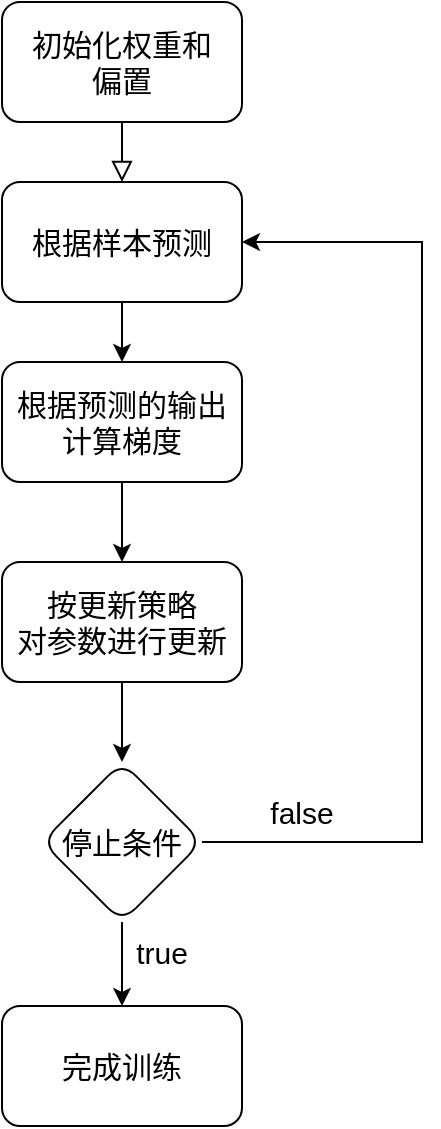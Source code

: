<mxfile version="27.0.6">
  <diagram id="C5RBs43oDa-KdzZeNtuy" name="Page-1">
    <mxGraphModel dx="1042" dy="546" grid="1" gridSize="10" guides="1" tooltips="1" connect="1" arrows="1" fold="1" page="1" pageScale="1" pageWidth="827" pageHeight="1169" math="0" shadow="0">
      <root>
        <mxCell id="WIyWlLk6GJQsqaUBKTNV-0" />
        <mxCell id="WIyWlLk6GJQsqaUBKTNV-1" parent="WIyWlLk6GJQsqaUBKTNV-0" />
        <mxCell id="WIyWlLk6GJQsqaUBKTNV-2" value="" style="rounded=0;html=1;jettySize=auto;orthogonalLoop=1;fontSize=15;endArrow=block;endFill=0;endSize=8;strokeWidth=1;shadow=0;labelBackgroundColor=none;edgeStyle=orthogonalEdgeStyle;entryX=0.5;entryY=0;entryDx=0;entryDy=0;" parent="WIyWlLk6GJQsqaUBKTNV-1" source="WIyWlLk6GJQsqaUBKTNV-3" target="k8kpFUIwASpTii1pai5c-0" edge="1">
          <mxGeometry relative="1" as="geometry">
            <mxPoint x="220" y="170" as="targetPoint" />
          </mxGeometry>
        </mxCell>
        <mxCell id="WIyWlLk6GJQsqaUBKTNV-3" value="初始化权重和&lt;div&gt;偏置&lt;/div&gt;" style="rounded=1;whiteSpace=wrap;html=1;fontSize=15;glass=0;strokeWidth=1;shadow=0;" parent="WIyWlLk6GJQsqaUBKTNV-1" vertex="1">
          <mxGeometry x="160" y="110" width="120" height="60" as="geometry" />
        </mxCell>
        <mxCell id="k8kpFUIwASpTii1pai5c-2" value="" style="edgeStyle=orthogonalEdgeStyle;rounded=0;orthogonalLoop=1;jettySize=auto;html=1;fontSize=15;" parent="WIyWlLk6GJQsqaUBKTNV-1" source="k8kpFUIwASpTii1pai5c-0" target="k8kpFUIwASpTii1pai5c-1" edge="1">
          <mxGeometry relative="1" as="geometry" />
        </mxCell>
        <mxCell id="k8kpFUIwASpTii1pai5c-0" value="&lt;font style=&quot;vertical-align: inherit;&quot;&gt;&lt;font style=&quot;vertical-align: inherit;&quot;&gt;根据样本预测&lt;/font&gt;&lt;/font&gt;" style="rounded=1;whiteSpace=wrap;html=1;fontSize=15;" parent="WIyWlLk6GJQsqaUBKTNV-1" vertex="1">
          <mxGeometry x="160" y="200" width="120" height="60" as="geometry" />
        </mxCell>
        <mxCell id="k8kpFUIwASpTii1pai5c-4" value="" style="edgeStyle=orthogonalEdgeStyle;rounded=0;orthogonalLoop=1;jettySize=auto;html=1;fontSize=15;" parent="WIyWlLk6GJQsqaUBKTNV-1" source="k8kpFUIwASpTii1pai5c-1" target="k8kpFUIwASpTii1pai5c-3" edge="1">
          <mxGeometry relative="1" as="geometry" />
        </mxCell>
        <mxCell id="k8kpFUIwASpTii1pai5c-1" value="根据预测的输出&lt;br&gt;计算梯度" style="whiteSpace=wrap;html=1;rounded=1;fontSize=15;" parent="WIyWlLk6GJQsqaUBKTNV-1" vertex="1">
          <mxGeometry x="160" y="290" width="120" height="60" as="geometry" />
        </mxCell>
        <mxCell id="k8kpFUIwASpTii1pai5c-6" value="" style="edgeStyle=orthogonalEdgeStyle;rounded=0;orthogonalLoop=1;jettySize=auto;html=1;fontSize=15;" parent="WIyWlLk6GJQsqaUBKTNV-1" source="k8kpFUIwASpTii1pai5c-3" target="k8kpFUIwASpTii1pai5c-5" edge="1">
          <mxGeometry relative="1" as="geometry" />
        </mxCell>
        <mxCell id="k8kpFUIwASpTii1pai5c-3" value="按更新策略&lt;div&gt;对参数进行更新&lt;/div&gt;" style="whiteSpace=wrap;html=1;rounded=1;fontSize=15;" parent="WIyWlLk6GJQsqaUBKTNV-1" vertex="1">
          <mxGeometry x="160" y="390" width="120" height="60" as="geometry" />
        </mxCell>
        <mxCell id="k8kpFUIwASpTii1pai5c-7" style="edgeStyle=orthogonalEdgeStyle;rounded=0;orthogonalLoop=1;jettySize=auto;html=1;entryX=1;entryY=0.5;entryDx=0;entryDy=0;fontSize=15;" parent="WIyWlLk6GJQsqaUBKTNV-1" source="k8kpFUIwASpTii1pai5c-5" target="k8kpFUIwASpTii1pai5c-0" edge="1">
          <mxGeometry relative="1" as="geometry">
            <Array as="points">
              <mxPoint x="370" y="530" />
              <mxPoint x="370" y="230" />
            </Array>
          </mxGeometry>
        </mxCell>
        <mxCell id="k8kpFUIwASpTii1pai5c-9" value="" style="edgeStyle=orthogonalEdgeStyle;rounded=0;orthogonalLoop=1;jettySize=auto;html=1;fontSize=15;" parent="WIyWlLk6GJQsqaUBKTNV-1" source="k8kpFUIwASpTii1pai5c-5" target="k8kpFUIwASpTii1pai5c-8" edge="1">
          <mxGeometry relative="1" as="geometry" />
        </mxCell>
        <mxCell id="k8kpFUIwASpTii1pai5c-5" value="停止条件" style="rhombus;whiteSpace=wrap;html=1;rounded=1;fontSize=15;" parent="WIyWlLk6GJQsqaUBKTNV-1" vertex="1">
          <mxGeometry x="180" y="490" width="80" height="80" as="geometry" />
        </mxCell>
        <mxCell id="k8kpFUIwASpTii1pai5c-8" value="完成训练" style="whiteSpace=wrap;html=1;rounded=1;fontSize=15;" parent="WIyWlLk6GJQsqaUBKTNV-1" vertex="1">
          <mxGeometry x="160" y="612" width="120" height="60" as="geometry" />
        </mxCell>
        <mxCell id="k8kpFUIwASpTii1pai5c-10" value="false" style="text;html=1;align=center;verticalAlign=middle;whiteSpace=wrap;rounded=0;fontSize=15;" parent="WIyWlLk6GJQsqaUBKTNV-1" vertex="1">
          <mxGeometry x="280" y="500" width="60" height="30" as="geometry" />
        </mxCell>
        <mxCell id="k8kpFUIwASpTii1pai5c-11" value="true" style="text;html=1;align=center;verticalAlign=middle;whiteSpace=wrap;rounded=0;fontSize=15;" parent="WIyWlLk6GJQsqaUBKTNV-1" vertex="1">
          <mxGeometry x="210" y="570" width="60" height="30" as="geometry" />
        </mxCell>
      </root>
    </mxGraphModel>
  </diagram>
</mxfile>
